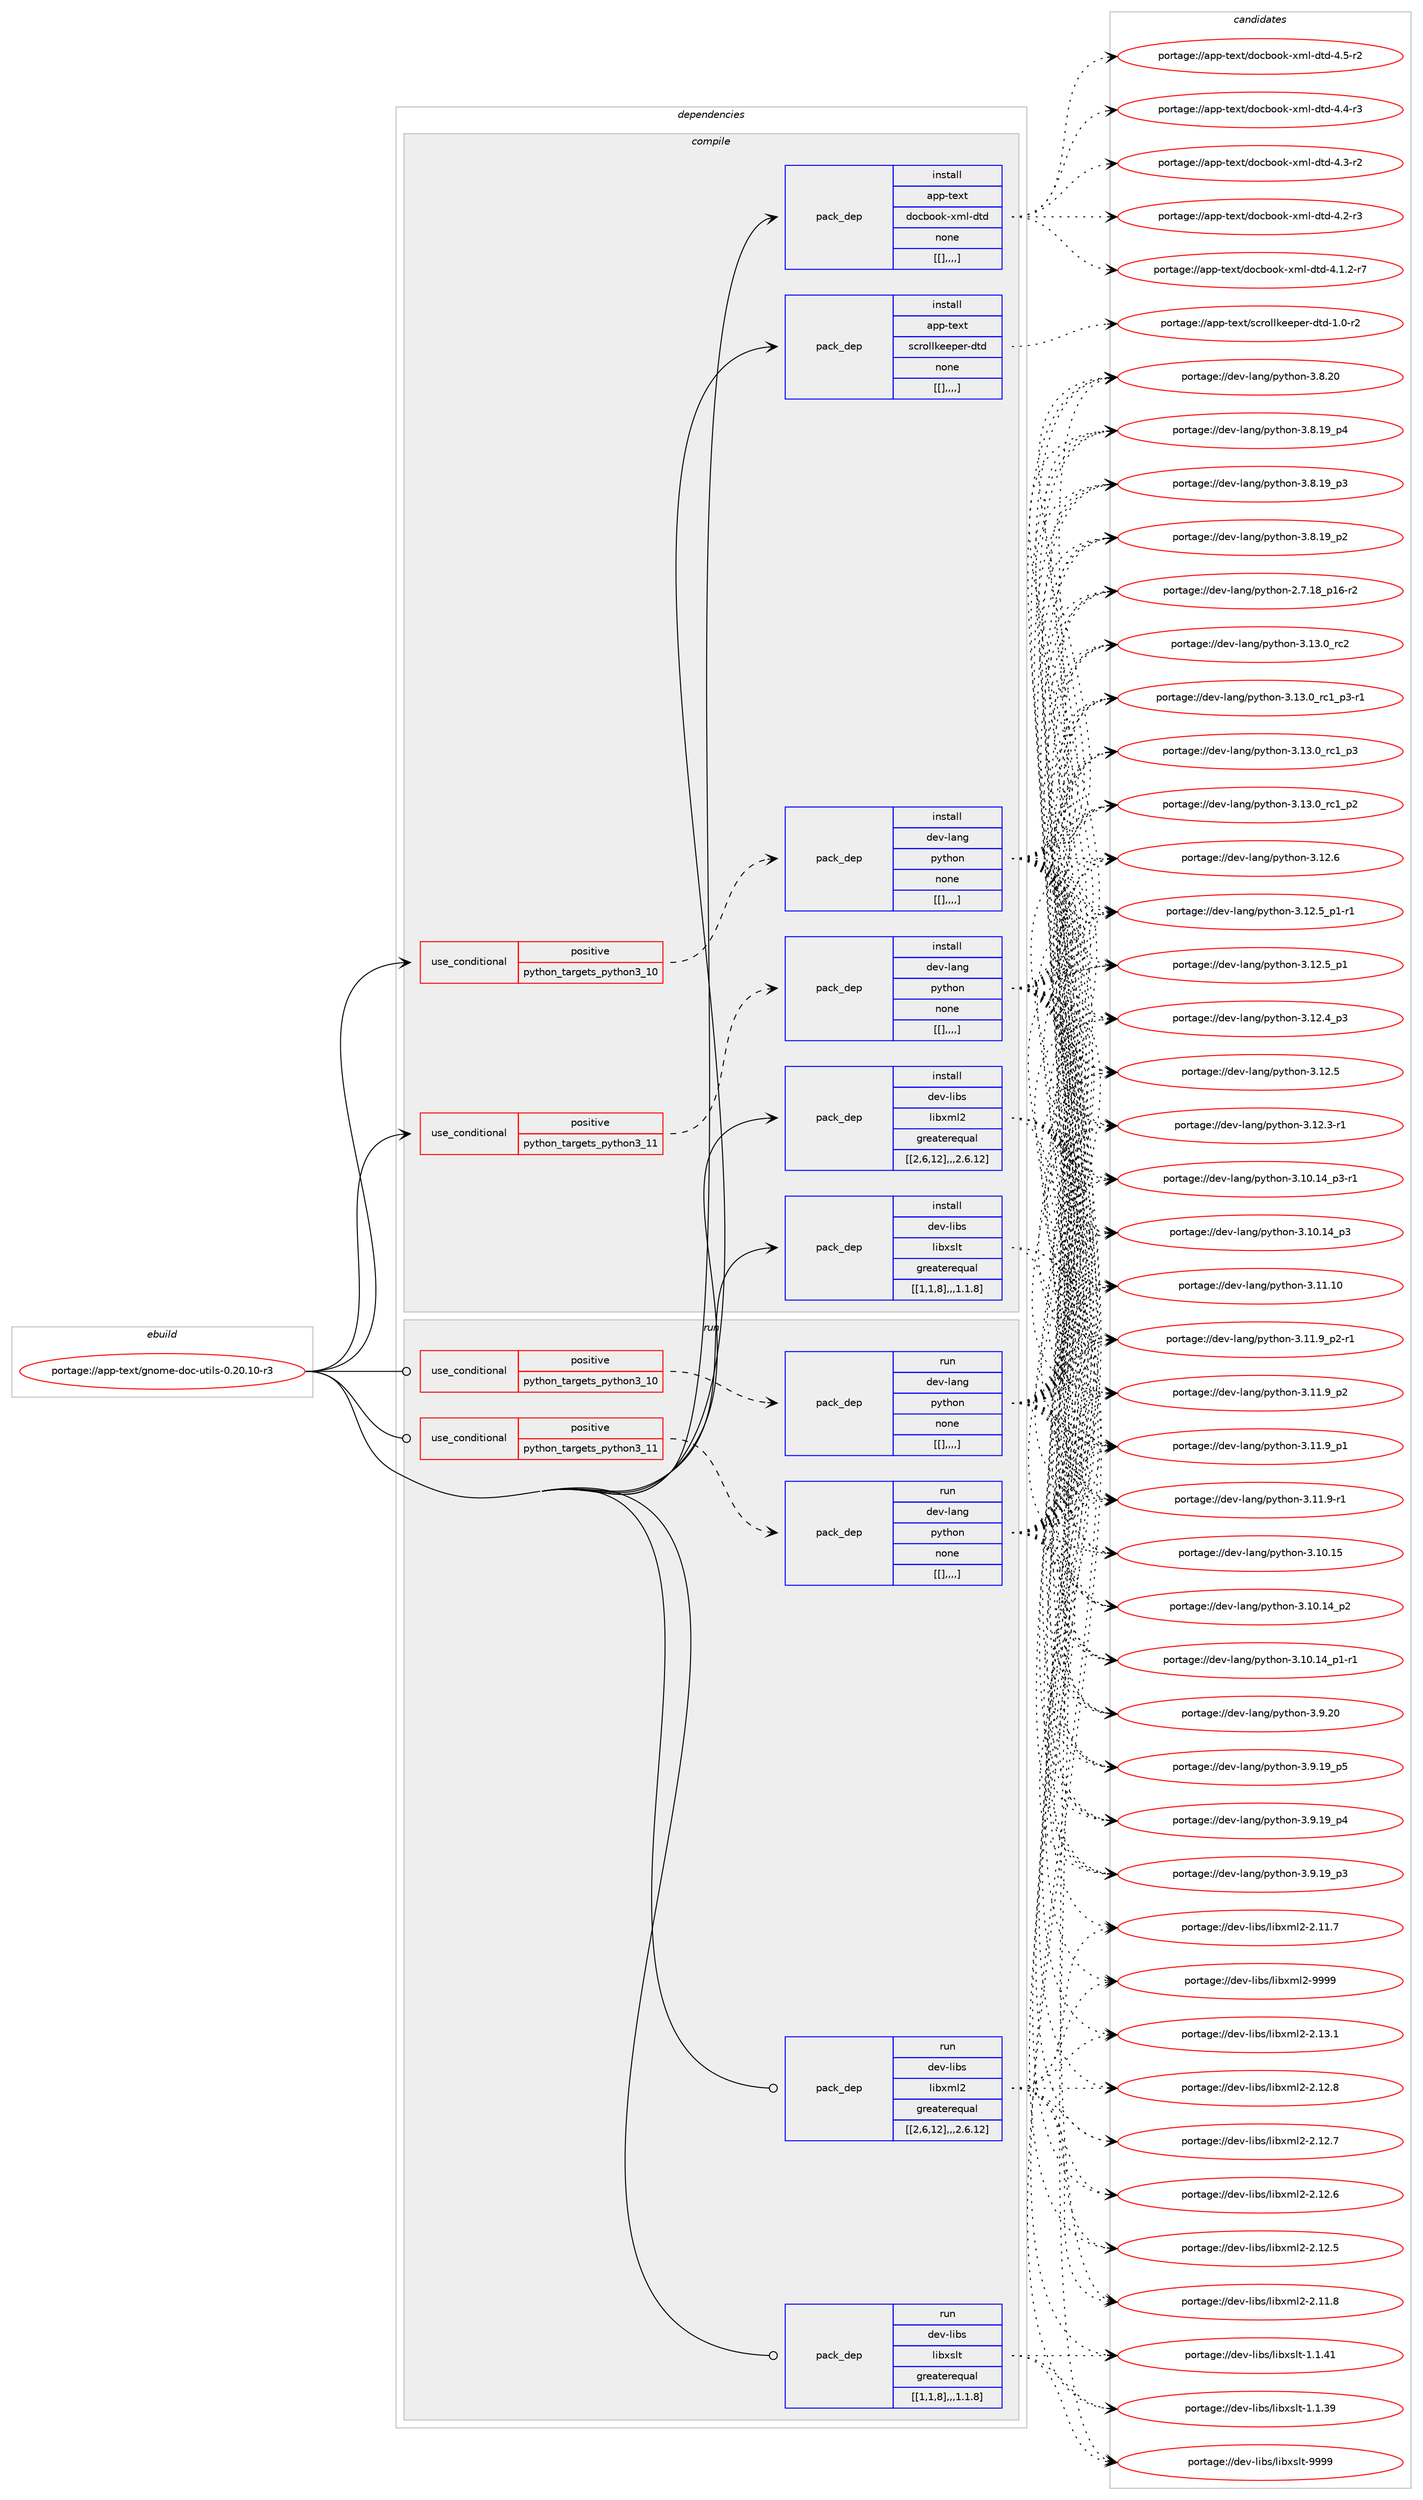 digraph prolog {

# *************
# Graph options
# *************

newrank=true;
concentrate=true;
compound=true;
graph [rankdir=LR,fontname=Helvetica,fontsize=10,ranksep=1.5];#, ranksep=2.5, nodesep=0.2];
edge  [arrowhead=vee];
node  [fontname=Helvetica,fontsize=10];

# **********
# The ebuild
# **********

subgraph cluster_leftcol {
color=gray;
label=<<i>ebuild</i>>;
id [label="portage://app-text/gnome-doc-utils-0.20.10-r3", color=red, width=4, href="../app-text/gnome-doc-utils-0.20.10-r3.svg"];
}

# ****************
# The dependencies
# ****************

subgraph cluster_midcol {
color=gray;
label=<<i>dependencies</i>>;
subgraph cluster_compile {
fillcolor="#eeeeee";
style=filled;
label=<<i>compile</i>>;
subgraph cond15182 {
dependency55547 [label=<<TABLE BORDER="0" CELLBORDER="1" CELLSPACING="0" CELLPADDING="4"><TR><TD ROWSPAN="3" CELLPADDING="10">use_conditional</TD></TR><TR><TD>positive</TD></TR><TR><TD>python_targets_python3_10</TD></TR></TABLE>>, shape=none, color=red];
subgraph pack39872 {
dependency55548 [label=<<TABLE BORDER="0" CELLBORDER="1" CELLSPACING="0" CELLPADDING="4" WIDTH="220"><TR><TD ROWSPAN="6" CELLPADDING="30">pack_dep</TD></TR><TR><TD WIDTH="110">install</TD></TR><TR><TD>dev-lang</TD></TR><TR><TD>python</TD></TR><TR><TD>none</TD></TR><TR><TD>[[],,,,]</TD></TR></TABLE>>, shape=none, color=blue];
}
dependency55547:e -> dependency55548:w [weight=20,style="dashed",arrowhead="vee"];
}
id:e -> dependency55547:w [weight=20,style="solid",arrowhead="vee"];
subgraph cond15183 {
dependency55549 [label=<<TABLE BORDER="0" CELLBORDER="1" CELLSPACING="0" CELLPADDING="4"><TR><TD ROWSPAN="3" CELLPADDING="10">use_conditional</TD></TR><TR><TD>positive</TD></TR><TR><TD>python_targets_python3_11</TD></TR></TABLE>>, shape=none, color=red];
subgraph pack39873 {
dependency55550 [label=<<TABLE BORDER="0" CELLBORDER="1" CELLSPACING="0" CELLPADDING="4" WIDTH="220"><TR><TD ROWSPAN="6" CELLPADDING="30">pack_dep</TD></TR><TR><TD WIDTH="110">install</TD></TR><TR><TD>dev-lang</TD></TR><TR><TD>python</TD></TR><TR><TD>none</TD></TR><TR><TD>[[],,,,]</TD></TR></TABLE>>, shape=none, color=blue];
}
dependency55549:e -> dependency55550:w [weight=20,style="dashed",arrowhead="vee"];
}
id:e -> dependency55549:w [weight=20,style="solid",arrowhead="vee"];
subgraph pack39874 {
dependency55551 [label=<<TABLE BORDER="0" CELLBORDER="1" CELLSPACING="0" CELLPADDING="4" WIDTH="220"><TR><TD ROWSPAN="6" CELLPADDING="30">pack_dep</TD></TR><TR><TD WIDTH="110">install</TD></TR><TR><TD>app-text</TD></TR><TR><TD>docbook-xml-dtd</TD></TR><TR><TD>none</TD></TR><TR><TD>[[],,,,]</TD></TR></TABLE>>, shape=none, color=blue];
}
id:e -> dependency55551:w [weight=20,style="solid",arrowhead="vee"];
subgraph pack39875 {
dependency55552 [label=<<TABLE BORDER="0" CELLBORDER="1" CELLSPACING="0" CELLPADDING="4" WIDTH="220"><TR><TD ROWSPAN="6" CELLPADDING="30">pack_dep</TD></TR><TR><TD WIDTH="110">install</TD></TR><TR><TD>app-text</TD></TR><TR><TD>scrollkeeper-dtd</TD></TR><TR><TD>none</TD></TR><TR><TD>[[],,,,]</TD></TR></TABLE>>, shape=none, color=blue];
}
id:e -> dependency55552:w [weight=20,style="solid",arrowhead="vee"];
subgraph pack39876 {
dependency55553 [label=<<TABLE BORDER="0" CELLBORDER="1" CELLSPACING="0" CELLPADDING="4" WIDTH="220"><TR><TD ROWSPAN="6" CELLPADDING="30">pack_dep</TD></TR><TR><TD WIDTH="110">install</TD></TR><TR><TD>dev-libs</TD></TR><TR><TD>libxml2</TD></TR><TR><TD>greaterequal</TD></TR><TR><TD>[[2,6,12],,,2.6.12]</TD></TR></TABLE>>, shape=none, color=blue];
}
id:e -> dependency55553:w [weight=20,style="solid",arrowhead="vee"];
subgraph pack39877 {
dependency55554 [label=<<TABLE BORDER="0" CELLBORDER="1" CELLSPACING="0" CELLPADDING="4" WIDTH="220"><TR><TD ROWSPAN="6" CELLPADDING="30">pack_dep</TD></TR><TR><TD WIDTH="110">install</TD></TR><TR><TD>dev-libs</TD></TR><TR><TD>libxslt</TD></TR><TR><TD>greaterequal</TD></TR><TR><TD>[[1,1,8],,,1.1.8]</TD></TR></TABLE>>, shape=none, color=blue];
}
id:e -> dependency55554:w [weight=20,style="solid",arrowhead="vee"];
}
subgraph cluster_compileandrun {
fillcolor="#eeeeee";
style=filled;
label=<<i>compile and run</i>>;
}
subgraph cluster_run {
fillcolor="#eeeeee";
style=filled;
label=<<i>run</i>>;
subgraph cond15184 {
dependency55555 [label=<<TABLE BORDER="0" CELLBORDER="1" CELLSPACING="0" CELLPADDING="4"><TR><TD ROWSPAN="3" CELLPADDING="10">use_conditional</TD></TR><TR><TD>positive</TD></TR><TR><TD>python_targets_python3_10</TD></TR></TABLE>>, shape=none, color=red];
subgraph pack39878 {
dependency55556 [label=<<TABLE BORDER="0" CELLBORDER="1" CELLSPACING="0" CELLPADDING="4" WIDTH="220"><TR><TD ROWSPAN="6" CELLPADDING="30">pack_dep</TD></TR><TR><TD WIDTH="110">run</TD></TR><TR><TD>dev-lang</TD></TR><TR><TD>python</TD></TR><TR><TD>none</TD></TR><TR><TD>[[],,,,]</TD></TR></TABLE>>, shape=none, color=blue];
}
dependency55555:e -> dependency55556:w [weight=20,style="dashed",arrowhead="vee"];
}
id:e -> dependency55555:w [weight=20,style="solid",arrowhead="odot"];
subgraph cond15185 {
dependency55557 [label=<<TABLE BORDER="0" CELLBORDER="1" CELLSPACING="0" CELLPADDING="4"><TR><TD ROWSPAN="3" CELLPADDING="10">use_conditional</TD></TR><TR><TD>positive</TD></TR><TR><TD>python_targets_python3_11</TD></TR></TABLE>>, shape=none, color=red];
subgraph pack39879 {
dependency55558 [label=<<TABLE BORDER="0" CELLBORDER="1" CELLSPACING="0" CELLPADDING="4" WIDTH="220"><TR><TD ROWSPAN="6" CELLPADDING="30">pack_dep</TD></TR><TR><TD WIDTH="110">run</TD></TR><TR><TD>dev-lang</TD></TR><TR><TD>python</TD></TR><TR><TD>none</TD></TR><TR><TD>[[],,,,]</TD></TR></TABLE>>, shape=none, color=blue];
}
dependency55557:e -> dependency55558:w [weight=20,style="dashed",arrowhead="vee"];
}
id:e -> dependency55557:w [weight=20,style="solid",arrowhead="odot"];
subgraph pack39880 {
dependency55559 [label=<<TABLE BORDER="0" CELLBORDER="1" CELLSPACING="0" CELLPADDING="4" WIDTH="220"><TR><TD ROWSPAN="6" CELLPADDING="30">pack_dep</TD></TR><TR><TD WIDTH="110">run</TD></TR><TR><TD>dev-libs</TD></TR><TR><TD>libxml2</TD></TR><TR><TD>greaterequal</TD></TR><TR><TD>[[2,6,12],,,2.6.12]</TD></TR></TABLE>>, shape=none, color=blue];
}
id:e -> dependency55559:w [weight=20,style="solid",arrowhead="odot"];
subgraph pack39881 {
dependency55560 [label=<<TABLE BORDER="0" CELLBORDER="1" CELLSPACING="0" CELLPADDING="4" WIDTH="220"><TR><TD ROWSPAN="6" CELLPADDING="30">pack_dep</TD></TR><TR><TD WIDTH="110">run</TD></TR><TR><TD>dev-libs</TD></TR><TR><TD>libxslt</TD></TR><TR><TD>greaterequal</TD></TR><TR><TD>[[1,1,8],,,1.1.8]</TD></TR></TABLE>>, shape=none, color=blue];
}
id:e -> dependency55560:w [weight=20,style="solid",arrowhead="odot"];
}
}

# **************
# The candidates
# **************

subgraph cluster_choices {
rank=same;
color=gray;
label=<<i>candidates</i>>;

subgraph choice39872 {
color=black;
nodesep=1;
choice10010111845108971101034711212111610411111045514649514648951149950 [label="portage://dev-lang/python-3.13.0_rc2", color=red, width=4,href="../dev-lang/python-3.13.0_rc2.svg"];
choice1001011184510897110103471121211161041111104551464951464895114994995112514511449 [label="portage://dev-lang/python-3.13.0_rc1_p3-r1", color=red, width=4,href="../dev-lang/python-3.13.0_rc1_p3-r1.svg"];
choice100101118451089711010347112121116104111110455146495146489511499499511251 [label="portage://dev-lang/python-3.13.0_rc1_p3", color=red, width=4,href="../dev-lang/python-3.13.0_rc1_p3.svg"];
choice100101118451089711010347112121116104111110455146495146489511499499511250 [label="portage://dev-lang/python-3.13.0_rc1_p2", color=red, width=4,href="../dev-lang/python-3.13.0_rc1_p2.svg"];
choice10010111845108971101034711212111610411111045514649504654 [label="portage://dev-lang/python-3.12.6", color=red, width=4,href="../dev-lang/python-3.12.6.svg"];
choice1001011184510897110103471121211161041111104551464950465395112494511449 [label="portage://dev-lang/python-3.12.5_p1-r1", color=red, width=4,href="../dev-lang/python-3.12.5_p1-r1.svg"];
choice100101118451089711010347112121116104111110455146495046539511249 [label="portage://dev-lang/python-3.12.5_p1", color=red, width=4,href="../dev-lang/python-3.12.5_p1.svg"];
choice10010111845108971101034711212111610411111045514649504653 [label="portage://dev-lang/python-3.12.5", color=red, width=4,href="../dev-lang/python-3.12.5.svg"];
choice100101118451089711010347112121116104111110455146495046529511251 [label="portage://dev-lang/python-3.12.4_p3", color=red, width=4,href="../dev-lang/python-3.12.4_p3.svg"];
choice100101118451089711010347112121116104111110455146495046514511449 [label="portage://dev-lang/python-3.12.3-r1", color=red, width=4,href="../dev-lang/python-3.12.3-r1.svg"];
choice1001011184510897110103471121211161041111104551464949464948 [label="portage://dev-lang/python-3.11.10", color=red, width=4,href="../dev-lang/python-3.11.10.svg"];
choice1001011184510897110103471121211161041111104551464949465795112504511449 [label="portage://dev-lang/python-3.11.9_p2-r1", color=red, width=4,href="../dev-lang/python-3.11.9_p2-r1.svg"];
choice100101118451089711010347112121116104111110455146494946579511250 [label="portage://dev-lang/python-3.11.9_p2", color=red, width=4,href="../dev-lang/python-3.11.9_p2.svg"];
choice100101118451089711010347112121116104111110455146494946579511249 [label="portage://dev-lang/python-3.11.9_p1", color=red, width=4,href="../dev-lang/python-3.11.9_p1.svg"];
choice100101118451089711010347112121116104111110455146494946574511449 [label="portage://dev-lang/python-3.11.9-r1", color=red, width=4,href="../dev-lang/python-3.11.9-r1.svg"];
choice1001011184510897110103471121211161041111104551464948464953 [label="portage://dev-lang/python-3.10.15", color=red, width=4,href="../dev-lang/python-3.10.15.svg"];
choice100101118451089711010347112121116104111110455146494846495295112514511449 [label="portage://dev-lang/python-3.10.14_p3-r1", color=red, width=4,href="../dev-lang/python-3.10.14_p3-r1.svg"];
choice10010111845108971101034711212111610411111045514649484649529511251 [label="portage://dev-lang/python-3.10.14_p3", color=red, width=4,href="../dev-lang/python-3.10.14_p3.svg"];
choice10010111845108971101034711212111610411111045514649484649529511250 [label="portage://dev-lang/python-3.10.14_p2", color=red, width=4,href="../dev-lang/python-3.10.14_p2.svg"];
choice100101118451089711010347112121116104111110455146494846495295112494511449 [label="portage://dev-lang/python-3.10.14_p1-r1", color=red, width=4,href="../dev-lang/python-3.10.14_p1-r1.svg"];
choice10010111845108971101034711212111610411111045514657465048 [label="portage://dev-lang/python-3.9.20", color=red, width=4,href="../dev-lang/python-3.9.20.svg"];
choice100101118451089711010347112121116104111110455146574649579511253 [label="portage://dev-lang/python-3.9.19_p5", color=red, width=4,href="../dev-lang/python-3.9.19_p5.svg"];
choice100101118451089711010347112121116104111110455146574649579511252 [label="portage://dev-lang/python-3.9.19_p4", color=red, width=4,href="../dev-lang/python-3.9.19_p4.svg"];
choice100101118451089711010347112121116104111110455146574649579511251 [label="portage://dev-lang/python-3.9.19_p3", color=red, width=4,href="../dev-lang/python-3.9.19_p3.svg"];
choice10010111845108971101034711212111610411111045514656465048 [label="portage://dev-lang/python-3.8.20", color=red, width=4,href="../dev-lang/python-3.8.20.svg"];
choice100101118451089711010347112121116104111110455146564649579511252 [label="portage://dev-lang/python-3.8.19_p4", color=red, width=4,href="../dev-lang/python-3.8.19_p4.svg"];
choice100101118451089711010347112121116104111110455146564649579511251 [label="portage://dev-lang/python-3.8.19_p3", color=red, width=4,href="../dev-lang/python-3.8.19_p3.svg"];
choice100101118451089711010347112121116104111110455146564649579511250 [label="portage://dev-lang/python-3.8.19_p2", color=red, width=4,href="../dev-lang/python-3.8.19_p2.svg"];
choice100101118451089711010347112121116104111110455046554649569511249544511450 [label="portage://dev-lang/python-2.7.18_p16-r2", color=red, width=4,href="../dev-lang/python-2.7.18_p16-r2.svg"];
dependency55548:e -> choice10010111845108971101034711212111610411111045514649514648951149950:w [style=dotted,weight="100"];
dependency55548:e -> choice1001011184510897110103471121211161041111104551464951464895114994995112514511449:w [style=dotted,weight="100"];
dependency55548:e -> choice100101118451089711010347112121116104111110455146495146489511499499511251:w [style=dotted,weight="100"];
dependency55548:e -> choice100101118451089711010347112121116104111110455146495146489511499499511250:w [style=dotted,weight="100"];
dependency55548:e -> choice10010111845108971101034711212111610411111045514649504654:w [style=dotted,weight="100"];
dependency55548:e -> choice1001011184510897110103471121211161041111104551464950465395112494511449:w [style=dotted,weight="100"];
dependency55548:e -> choice100101118451089711010347112121116104111110455146495046539511249:w [style=dotted,weight="100"];
dependency55548:e -> choice10010111845108971101034711212111610411111045514649504653:w [style=dotted,weight="100"];
dependency55548:e -> choice100101118451089711010347112121116104111110455146495046529511251:w [style=dotted,weight="100"];
dependency55548:e -> choice100101118451089711010347112121116104111110455146495046514511449:w [style=dotted,weight="100"];
dependency55548:e -> choice1001011184510897110103471121211161041111104551464949464948:w [style=dotted,weight="100"];
dependency55548:e -> choice1001011184510897110103471121211161041111104551464949465795112504511449:w [style=dotted,weight="100"];
dependency55548:e -> choice100101118451089711010347112121116104111110455146494946579511250:w [style=dotted,weight="100"];
dependency55548:e -> choice100101118451089711010347112121116104111110455146494946579511249:w [style=dotted,weight="100"];
dependency55548:e -> choice100101118451089711010347112121116104111110455146494946574511449:w [style=dotted,weight="100"];
dependency55548:e -> choice1001011184510897110103471121211161041111104551464948464953:w [style=dotted,weight="100"];
dependency55548:e -> choice100101118451089711010347112121116104111110455146494846495295112514511449:w [style=dotted,weight="100"];
dependency55548:e -> choice10010111845108971101034711212111610411111045514649484649529511251:w [style=dotted,weight="100"];
dependency55548:e -> choice10010111845108971101034711212111610411111045514649484649529511250:w [style=dotted,weight="100"];
dependency55548:e -> choice100101118451089711010347112121116104111110455146494846495295112494511449:w [style=dotted,weight="100"];
dependency55548:e -> choice10010111845108971101034711212111610411111045514657465048:w [style=dotted,weight="100"];
dependency55548:e -> choice100101118451089711010347112121116104111110455146574649579511253:w [style=dotted,weight="100"];
dependency55548:e -> choice100101118451089711010347112121116104111110455146574649579511252:w [style=dotted,weight="100"];
dependency55548:e -> choice100101118451089711010347112121116104111110455146574649579511251:w [style=dotted,weight="100"];
dependency55548:e -> choice10010111845108971101034711212111610411111045514656465048:w [style=dotted,weight="100"];
dependency55548:e -> choice100101118451089711010347112121116104111110455146564649579511252:w [style=dotted,weight="100"];
dependency55548:e -> choice100101118451089711010347112121116104111110455146564649579511251:w [style=dotted,weight="100"];
dependency55548:e -> choice100101118451089711010347112121116104111110455146564649579511250:w [style=dotted,weight="100"];
dependency55548:e -> choice100101118451089711010347112121116104111110455046554649569511249544511450:w [style=dotted,weight="100"];
}
subgraph choice39873 {
color=black;
nodesep=1;
choice10010111845108971101034711212111610411111045514649514648951149950 [label="portage://dev-lang/python-3.13.0_rc2", color=red, width=4,href="../dev-lang/python-3.13.0_rc2.svg"];
choice1001011184510897110103471121211161041111104551464951464895114994995112514511449 [label="portage://dev-lang/python-3.13.0_rc1_p3-r1", color=red, width=4,href="../dev-lang/python-3.13.0_rc1_p3-r1.svg"];
choice100101118451089711010347112121116104111110455146495146489511499499511251 [label="portage://dev-lang/python-3.13.0_rc1_p3", color=red, width=4,href="../dev-lang/python-3.13.0_rc1_p3.svg"];
choice100101118451089711010347112121116104111110455146495146489511499499511250 [label="portage://dev-lang/python-3.13.0_rc1_p2", color=red, width=4,href="../dev-lang/python-3.13.0_rc1_p2.svg"];
choice10010111845108971101034711212111610411111045514649504654 [label="portage://dev-lang/python-3.12.6", color=red, width=4,href="../dev-lang/python-3.12.6.svg"];
choice1001011184510897110103471121211161041111104551464950465395112494511449 [label="portage://dev-lang/python-3.12.5_p1-r1", color=red, width=4,href="../dev-lang/python-3.12.5_p1-r1.svg"];
choice100101118451089711010347112121116104111110455146495046539511249 [label="portage://dev-lang/python-3.12.5_p1", color=red, width=4,href="../dev-lang/python-3.12.5_p1.svg"];
choice10010111845108971101034711212111610411111045514649504653 [label="portage://dev-lang/python-3.12.5", color=red, width=4,href="../dev-lang/python-3.12.5.svg"];
choice100101118451089711010347112121116104111110455146495046529511251 [label="portage://dev-lang/python-3.12.4_p3", color=red, width=4,href="../dev-lang/python-3.12.4_p3.svg"];
choice100101118451089711010347112121116104111110455146495046514511449 [label="portage://dev-lang/python-3.12.3-r1", color=red, width=4,href="../dev-lang/python-3.12.3-r1.svg"];
choice1001011184510897110103471121211161041111104551464949464948 [label="portage://dev-lang/python-3.11.10", color=red, width=4,href="../dev-lang/python-3.11.10.svg"];
choice1001011184510897110103471121211161041111104551464949465795112504511449 [label="portage://dev-lang/python-3.11.9_p2-r1", color=red, width=4,href="../dev-lang/python-3.11.9_p2-r1.svg"];
choice100101118451089711010347112121116104111110455146494946579511250 [label="portage://dev-lang/python-3.11.9_p2", color=red, width=4,href="../dev-lang/python-3.11.9_p2.svg"];
choice100101118451089711010347112121116104111110455146494946579511249 [label="portage://dev-lang/python-3.11.9_p1", color=red, width=4,href="../dev-lang/python-3.11.9_p1.svg"];
choice100101118451089711010347112121116104111110455146494946574511449 [label="portage://dev-lang/python-3.11.9-r1", color=red, width=4,href="../dev-lang/python-3.11.9-r1.svg"];
choice1001011184510897110103471121211161041111104551464948464953 [label="portage://dev-lang/python-3.10.15", color=red, width=4,href="../dev-lang/python-3.10.15.svg"];
choice100101118451089711010347112121116104111110455146494846495295112514511449 [label="portage://dev-lang/python-3.10.14_p3-r1", color=red, width=4,href="../dev-lang/python-3.10.14_p3-r1.svg"];
choice10010111845108971101034711212111610411111045514649484649529511251 [label="portage://dev-lang/python-3.10.14_p3", color=red, width=4,href="../dev-lang/python-3.10.14_p3.svg"];
choice10010111845108971101034711212111610411111045514649484649529511250 [label="portage://dev-lang/python-3.10.14_p2", color=red, width=4,href="../dev-lang/python-3.10.14_p2.svg"];
choice100101118451089711010347112121116104111110455146494846495295112494511449 [label="portage://dev-lang/python-3.10.14_p1-r1", color=red, width=4,href="../dev-lang/python-3.10.14_p1-r1.svg"];
choice10010111845108971101034711212111610411111045514657465048 [label="portage://dev-lang/python-3.9.20", color=red, width=4,href="../dev-lang/python-3.9.20.svg"];
choice100101118451089711010347112121116104111110455146574649579511253 [label="portage://dev-lang/python-3.9.19_p5", color=red, width=4,href="../dev-lang/python-3.9.19_p5.svg"];
choice100101118451089711010347112121116104111110455146574649579511252 [label="portage://dev-lang/python-3.9.19_p4", color=red, width=4,href="../dev-lang/python-3.9.19_p4.svg"];
choice100101118451089711010347112121116104111110455146574649579511251 [label="portage://dev-lang/python-3.9.19_p3", color=red, width=4,href="../dev-lang/python-3.9.19_p3.svg"];
choice10010111845108971101034711212111610411111045514656465048 [label="portage://dev-lang/python-3.8.20", color=red, width=4,href="../dev-lang/python-3.8.20.svg"];
choice100101118451089711010347112121116104111110455146564649579511252 [label="portage://dev-lang/python-3.8.19_p4", color=red, width=4,href="../dev-lang/python-3.8.19_p4.svg"];
choice100101118451089711010347112121116104111110455146564649579511251 [label="portage://dev-lang/python-3.8.19_p3", color=red, width=4,href="../dev-lang/python-3.8.19_p3.svg"];
choice100101118451089711010347112121116104111110455146564649579511250 [label="portage://dev-lang/python-3.8.19_p2", color=red, width=4,href="../dev-lang/python-3.8.19_p2.svg"];
choice100101118451089711010347112121116104111110455046554649569511249544511450 [label="portage://dev-lang/python-2.7.18_p16-r2", color=red, width=4,href="../dev-lang/python-2.7.18_p16-r2.svg"];
dependency55550:e -> choice10010111845108971101034711212111610411111045514649514648951149950:w [style=dotted,weight="100"];
dependency55550:e -> choice1001011184510897110103471121211161041111104551464951464895114994995112514511449:w [style=dotted,weight="100"];
dependency55550:e -> choice100101118451089711010347112121116104111110455146495146489511499499511251:w [style=dotted,weight="100"];
dependency55550:e -> choice100101118451089711010347112121116104111110455146495146489511499499511250:w [style=dotted,weight="100"];
dependency55550:e -> choice10010111845108971101034711212111610411111045514649504654:w [style=dotted,weight="100"];
dependency55550:e -> choice1001011184510897110103471121211161041111104551464950465395112494511449:w [style=dotted,weight="100"];
dependency55550:e -> choice100101118451089711010347112121116104111110455146495046539511249:w [style=dotted,weight="100"];
dependency55550:e -> choice10010111845108971101034711212111610411111045514649504653:w [style=dotted,weight="100"];
dependency55550:e -> choice100101118451089711010347112121116104111110455146495046529511251:w [style=dotted,weight="100"];
dependency55550:e -> choice100101118451089711010347112121116104111110455146495046514511449:w [style=dotted,weight="100"];
dependency55550:e -> choice1001011184510897110103471121211161041111104551464949464948:w [style=dotted,weight="100"];
dependency55550:e -> choice1001011184510897110103471121211161041111104551464949465795112504511449:w [style=dotted,weight="100"];
dependency55550:e -> choice100101118451089711010347112121116104111110455146494946579511250:w [style=dotted,weight="100"];
dependency55550:e -> choice100101118451089711010347112121116104111110455146494946579511249:w [style=dotted,weight="100"];
dependency55550:e -> choice100101118451089711010347112121116104111110455146494946574511449:w [style=dotted,weight="100"];
dependency55550:e -> choice1001011184510897110103471121211161041111104551464948464953:w [style=dotted,weight="100"];
dependency55550:e -> choice100101118451089711010347112121116104111110455146494846495295112514511449:w [style=dotted,weight="100"];
dependency55550:e -> choice10010111845108971101034711212111610411111045514649484649529511251:w [style=dotted,weight="100"];
dependency55550:e -> choice10010111845108971101034711212111610411111045514649484649529511250:w [style=dotted,weight="100"];
dependency55550:e -> choice100101118451089711010347112121116104111110455146494846495295112494511449:w [style=dotted,weight="100"];
dependency55550:e -> choice10010111845108971101034711212111610411111045514657465048:w [style=dotted,weight="100"];
dependency55550:e -> choice100101118451089711010347112121116104111110455146574649579511253:w [style=dotted,weight="100"];
dependency55550:e -> choice100101118451089711010347112121116104111110455146574649579511252:w [style=dotted,weight="100"];
dependency55550:e -> choice100101118451089711010347112121116104111110455146574649579511251:w [style=dotted,weight="100"];
dependency55550:e -> choice10010111845108971101034711212111610411111045514656465048:w [style=dotted,weight="100"];
dependency55550:e -> choice100101118451089711010347112121116104111110455146564649579511252:w [style=dotted,weight="100"];
dependency55550:e -> choice100101118451089711010347112121116104111110455146564649579511251:w [style=dotted,weight="100"];
dependency55550:e -> choice100101118451089711010347112121116104111110455146564649579511250:w [style=dotted,weight="100"];
dependency55550:e -> choice100101118451089711010347112121116104111110455046554649569511249544511450:w [style=dotted,weight="100"];
}
subgraph choice39874 {
color=black;
nodesep=1;
choice97112112451161011201164710011199981111111074512010910845100116100455246534511450 [label="portage://app-text/docbook-xml-dtd-4.5-r2", color=red, width=4,href="../app-text/docbook-xml-dtd-4.5-r2.svg"];
choice97112112451161011201164710011199981111111074512010910845100116100455246524511451 [label="portage://app-text/docbook-xml-dtd-4.4-r3", color=red, width=4,href="../app-text/docbook-xml-dtd-4.4-r3.svg"];
choice97112112451161011201164710011199981111111074512010910845100116100455246514511450 [label="portage://app-text/docbook-xml-dtd-4.3-r2", color=red, width=4,href="../app-text/docbook-xml-dtd-4.3-r2.svg"];
choice97112112451161011201164710011199981111111074512010910845100116100455246504511451 [label="portage://app-text/docbook-xml-dtd-4.2-r3", color=red, width=4,href="../app-text/docbook-xml-dtd-4.2-r3.svg"];
choice971121124511610112011647100111999811111110745120109108451001161004552464946504511455 [label="portage://app-text/docbook-xml-dtd-4.1.2-r7", color=red, width=4,href="../app-text/docbook-xml-dtd-4.1.2-r7.svg"];
dependency55551:e -> choice97112112451161011201164710011199981111111074512010910845100116100455246534511450:w [style=dotted,weight="100"];
dependency55551:e -> choice97112112451161011201164710011199981111111074512010910845100116100455246524511451:w [style=dotted,weight="100"];
dependency55551:e -> choice97112112451161011201164710011199981111111074512010910845100116100455246514511450:w [style=dotted,weight="100"];
dependency55551:e -> choice97112112451161011201164710011199981111111074512010910845100116100455246504511451:w [style=dotted,weight="100"];
dependency55551:e -> choice971121124511610112011647100111999811111110745120109108451001161004552464946504511455:w [style=dotted,weight="100"];
}
subgraph choice39875 {
color=black;
nodesep=1;
choice9711211245116101120116471159911411110810810710110111210111445100116100454946484511450 [label="portage://app-text/scrollkeeper-dtd-1.0-r2", color=red, width=4,href="../app-text/scrollkeeper-dtd-1.0-r2.svg"];
dependency55552:e -> choice9711211245116101120116471159911411110810810710110111210111445100116100454946484511450:w [style=dotted,weight="100"];
}
subgraph choice39876 {
color=black;
nodesep=1;
choice10010111845108105981154710810598120109108504557575757 [label="portage://dev-libs/libxml2-9999", color=red, width=4,href="../dev-libs/libxml2-9999.svg"];
choice100101118451081059811547108105981201091085045504649514649 [label="portage://dev-libs/libxml2-2.13.1", color=red, width=4,href="../dev-libs/libxml2-2.13.1.svg"];
choice100101118451081059811547108105981201091085045504649504656 [label="portage://dev-libs/libxml2-2.12.8", color=red, width=4,href="../dev-libs/libxml2-2.12.8.svg"];
choice100101118451081059811547108105981201091085045504649504655 [label="portage://dev-libs/libxml2-2.12.7", color=red, width=4,href="../dev-libs/libxml2-2.12.7.svg"];
choice100101118451081059811547108105981201091085045504649504654 [label="portage://dev-libs/libxml2-2.12.6", color=red, width=4,href="../dev-libs/libxml2-2.12.6.svg"];
choice100101118451081059811547108105981201091085045504649504653 [label="portage://dev-libs/libxml2-2.12.5", color=red, width=4,href="../dev-libs/libxml2-2.12.5.svg"];
choice100101118451081059811547108105981201091085045504649494656 [label="portage://dev-libs/libxml2-2.11.8", color=red, width=4,href="../dev-libs/libxml2-2.11.8.svg"];
choice100101118451081059811547108105981201091085045504649494655 [label="portage://dev-libs/libxml2-2.11.7", color=red, width=4,href="../dev-libs/libxml2-2.11.7.svg"];
dependency55553:e -> choice10010111845108105981154710810598120109108504557575757:w [style=dotted,weight="100"];
dependency55553:e -> choice100101118451081059811547108105981201091085045504649514649:w [style=dotted,weight="100"];
dependency55553:e -> choice100101118451081059811547108105981201091085045504649504656:w [style=dotted,weight="100"];
dependency55553:e -> choice100101118451081059811547108105981201091085045504649504655:w [style=dotted,weight="100"];
dependency55553:e -> choice100101118451081059811547108105981201091085045504649504654:w [style=dotted,weight="100"];
dependency55553:e -> choice100101118451081059811547108105981201091085045504649504653:w [style=dotted,weight="100"];
dependency55553:e -> choice100101118451081059811547108105981201091085045504649494656:w [style=dotted,weight="100"];
dependency55553:e -> choice100101118451081059811547108105981201091085045504649494655:w [style=dotted,weight="100"];
}
subgraph choice39877 {
color=black;
nodesep=1;
choice100101118451081059811547108105981201151081164557575757 [label="portage://dev-libs/libxslt-9999", color=red, width=4,href="../dev-libs/libxslt-9999.svg"];
choice1001011184510810598115471081059812011510811645494649465249 [label="portage://dev-libs/libxslt-1.1.41", color=red, width=4,href="../dev-libs/libxslt-1.1.41.svg"];
choice1001011184510810598115471081059812011510811645494649465157 [label="portage://dev-libs/libxslt-1.1.39", color=red, width=4,href="../dev-libs/libxslt-1.1.39.svg"];
dependency55554:e -> choice100101118451081059811547108105981201151081164557575757:w [style=dotted,weight="100"];
dependency55554:e -> choice1001011184510810598115471081059812011510811645494649465249:w [style=dotted,weight="100"];
dependency55554:e -> choice1001011184510810598115471081059812011510811645494649465157:w [style=dotted,weight="100"];
}
subgraph choice39878 {
color=black;
nodesep=1;
choice10010111845108971101034711212111610411111045514649514648951149950 [label="portage://dev-lang/python-3.13.0_rc2", color=red, width=4,href="../dev-lang/python-3.13.0_rc2.svg"];
choice1001011184510897110103471121211161041111104551464951464895114994995112514511449 [label="portage://dev-lang/python-3.13.0_rc1_p3-r1", color=red, width=4,href="../dev-lang/python-3.13.0_rc1_p3-r1.svg"];
choice100101118451089711010347112121116104111110455146495146489511499499511251 [label="portage://dev-lang/python-3.13.0_rc1_p3", color=red, width=4,href="../dev-lang/python-3.13.0_rc1_p3.svg"];
choice100101118451089711010347112121116104111110455146495146489511499499511250 [label="portage://dev-lang/python-3.13.0_rc1_p2", color=red, width=4,href="../dev-lang/python-3.13.0_rc1_p2.svg"];
choice10010111845108971101034711212111610411111045514649504654 [label="portage://dev-lang/python-3.12.6", color=red, width=4,href="../dev-lang/python-3.12.6.svg"];
choice1001011184510897110103471121211161041111104551464950465395112494511449 [label="portage://dev-lang/python-3.12.5_p1-r1", color=red, width=4,href="../dev-lang/python-3.12.5_p1-r1.svg"];
choice100101118451089711010347112121116104111110455146495046539511249 [label="portage://dev-lang/python-3.12.5_p1", color=red, width=4,href="../dev-lang/python-3.12.5_p1.svg"];
choice10010111845108971101034711212111610411111045514649504653 [label="portage://dev-lang/python-3.12.5", color=red, width=4,href="../dev-lang/python-3.12.5.svg"];
choice100101118451089711010347112121116104111110455146495046529511251 [label="portage://dev-lang/python-3.12.4_p3", color=red, width=4,href="../dev-lang/python-3.12.4_p3.svg"];
choice100101118451089711010347112121116104111110455146495046514511449 [label="portage://dev-lang/python-3.12.3-r1", color=red, width=4,href="../dev-lang/python-3.12.3-r1.svg"];
choice1001011184510897110103471121211161041111104551464949464948 [label="portage://dev-lang/python-3.11.10", color=red, width=4,href="../dev-lang/python-3.11.10.svg"];
choice1001011184510897110103471121211161041111104551464949465795112504511449 [label="portage://dev-lang/python-3.11.9_p2-r1", color=red, width=4,href="../dev-lang/python-3.11.9_p2-r1.svg"];
choice100101118451089711010347112121116104111110455146494946579511250 [label="portage://dev-lang/python-3.11.9_p2", color=red, width=4,href="../dev-lang/python-3.11.9_p2.svg"];
choice100101118451089711010347112121116104111110455146494946579511249 [label="portage://dev-lang/python-3.11.9_p1", color=red, width=4,href="../dev-lang/python-3.11.9_p1.svg"];
choice100101118451089711010347112121116104111110455146494946574511449 [label="portage://dev-lang/python-3.11.9-r1", color=red, width=4,href="../dev-lang/python-3.11.9-r1.svg"];
choice1001011184510897110103471121211161041111104551464948464953 [label="portage://dev-lang/python-3.10.15", color=red, width=4,href="../dev-lang/python-3.10.15.svg"];
choice100101118451089711010347112121116104111110455146494846495295112514511449 [label="portage://dev-lang/python-3.10.14_p3-r1", color=red, width=4,href="../dev-lang/python-3.10.14_p3-r1.svg"];
choice10010111845108971101034711212111610411111045514649484649529511251 [label="portage://dev-lang/python-3.10.14_p3", color=red, width=4,href="../dev-lang/python-3.10.14_p3.svg"];
choice10010111845108971101034711212111610411111045514649484649529511250 [label="portage://dev-lang/python-3.10.14_p2", color=red, width=4,href="../dev-lang/python-3.10.14_p2.svg"];
choice100101118451089711010347112121116104111110455146494846495295112494511449 [label="portage://dev-lang/python-3.10.14_p1-r1", color=red, width=4,href="../dev-lang/python-3.10.14_p1-r1.svg"];
choice10010111845108971101034711212111610411111045514657465048 [label="portage://dev-lang/python-3.9.20", color=red, width=4,href="../dev-lang/python-3.9.20.svg"];
choice100101118451089711010347112121116104111110455146574649579511253 [label="portage://dev-lang/python-3.9.19_p5", color=red, width=4,href="../dev-lang/python-3.9.19_p5.svg"];
choice100101118451089711010347112121116104111110455146574649579511252 [label="portage://dev-lang/python-3.9.19_p4", color=red, width=4,href="../dev-lang/python-3.9.19_p4.svg"];
choice100101118451089711010347112121116104111110455146574649579511251 [label="portage://dev-lang/python-3.9.19_p3", color=red, width=4,href="../dev-lang/python-3.9.19_p3.svg"];
choice10010111845108971101034711212111610411111045514656465048 [label="portage://dev-lang/python-3.8.20", color=red, width=4,href="../dev-lang/python-3.8.20.svg"];
choice100101118451089711010347112121116104111110455146564649579511252 [label="portage://dev-lang/python-3.8.19_p4", color=red, width=4,href="../dev-lang/python-3.8.19_p4.svg"];
choice100101118451089711010347112121116104111110455146564649579511251 [label="portage://dev-lang/python-3.8.19_p3", color=red, width=4,href="../dev-lang/python-3.8.19_p3.svg"];
choice100101118451089711010347112121116104111110455146564649579511250 [label="portage://dev-lang/python-3.8.19_p2", color=red, width=4,href="../dev-lang/python-3.8.19_p2.svg"];
choice100101118451089711010347112121116104111110455046554649569511249544511450 [label="portage://dev-lang/python-2.7.18_p16-r2", color=red, width=4,href="../dev-lang/python-2.7.18_p16-r2.svg"];
dependency55556:e -> choice10010111845108971101034711212111610411111045514649514648951149950:w [style=dotted,weight="100"];
dependency55556:e -> choice1001011184510897110103471121211161041111104551464951464895114994995112514511449:w [style=dotted,weight="100"];
dependency55556:e -> choice100101118451089711010347112121116104111110455146495146489511499499511251:w [style=dotted,weight="100"];
dependency55556:e -> choice100101118451089711010347112121116104111110455146495146489511499499511250:w [style=dotted,weight="100"];
dependency55556:e -> choice10010111845108971101034711212111610411111045514649504654:w [style=dotted,weight="100"];
dependency55556:e -> choice1001011184510897110103471121211161041111104551464950465395112494511449:w [style=dotted,weight="100"];
dependency55556:e -> choice100101118451089711010347112121116104111110455146495046539511249:w [style=dotted,weight="100"];
dependency55556:e -> choice10010111845108971101034711212111610411111045514649504653:w [style=dotted,weight="100"];
dependency55556:e -> choice100101118451089711010347112121116104111110455146495046529511251:w [style=dotted,weight="100"];
dependency55556:e -> choice100101118451089711010347112121116104111110455146495046514511449:w [style=dotted,weight="100"];
dependency55556:e -> choice1001011184510897110103471121211161041111104551464949464948:w [style=dotted,weight="100"];
dependency55556:e -> choice1001011184510897110103471121211161041111104551464949465795112504511449:w [style=dotted,weight="100"];
dependency55556:e -> choice100101118451089711010347112121116104111110455146494946579511250:w [style=dotted,weight="100"];
dependency55556:e -> choice100101118451089711010347112121116104111110455146494946579511249:w [style=dotted,weight="100"];
dependency55556:e -> choice100101118451089711010347112121116104111110455146494946574511449:w [style=dotted,weight="100"];
dependency55556:e -> choice1001011184510897110103471121211161041111104551464948464953:w [style=dotted,weight="100"];
dependency55556:e -> choice100101118451089711010347112121116104111110455146494846495295112514511449:w [style=dotted,weight="100"];
dependency55556:e -> choice10010111845108971101034711212111610411111045514649484649529511251:w [style=dotted,weight="100"];
dependency55556:e -> choice10010111845108971101034711212111610411111045514649484649529511250:w [style=dotted,weight="100"];
dependency55556:e -> choice100101118451089711010347112121116104111110455146494846495295112494511449:w [style=dotted,weight="100"];
dependency55556:e -> choice10010111845108971101034711212111610411111045514657465048:w [style=dotted,weight="100"];
dependency55556:e -> choice100101118451089711010347112121116104111110455146574649579511253:w [style=dotted,weight="100"];
dependency55556:e -> choice100101118451089711010347112121116104111110455146574649579511252:w [style=dotted,weight="100"];
dependency55556:e -> choice100101118451089711010347112121116104111110455146574649579511251:w [style=dotted,weight="100"];
dependency55556:e -> choice10010111845108971101034711212111610411111045514656465048:w [style=dotted,weight="100"];
dependency55556:e -> choice100101118451089711010347112121116104111110455146564649579511252:w [style=dotted,weight="100"];
dependency55556:e -> choice100101118451089711010347112121116104111110455146564649579511251:w [style=dotted,weight="100"];
dependency55556:e -> choice100101118451089711010347112121116104111110455146564649579511250:w [style=dotted,weight="100"];
dependency55556:e -> choice100101118451089711010347112121116104111110455046554649569511249544511450:w [style=dotted,weight="100"];
}
subgraph choice39879 {
color=black;
nodesep=1;
choice10010111845108971101034711212111610411111045514649514648951149950 [label="portage://dev-lang/python-3.13.0_rc2", color=red, width=4,href="../dev-lang/python-3.13.0_rc2.svg"];
choice1001011184510897110103471121211161041111104551464951464895114994995112514511449 [label="portage://dev-lang/python-3.13.0_rc1_p3-r1", color=red, width=4,href="../dev-lang/python-3.13.0_rc1_p3-r1.svg"];
choice100101118451089711010347112121116104111110455146495146489511499499511251 [label="portage://dev-lang/python-3.13.0_rc1_p3", color=red, width=4,href="../dev-lang/python-3.13.0_rc1_p3.svg"];
choice100101118451089711010347112121116104111110455146495146489511499499511250 [label="portage://dev-lang/python-3.13.0_rc1_p2", color=red, width=4,href="../dev-lang/python-3.13.0_rc1_p2.svg"];
choice10010111845108971101034711212111610411111045514649504654 [label="portage://dev-lang/python-3.12.6", color=red, width=4,href="../dev-lang/python-3.12.6.svg"];
choice1001011184510897110103471121211161041111104551464950465395112494511449 [label="portage://dev-lang/python-3.12.5_p1-r1", color=red, width=4,href="../dev-lang/python-3.12.5_p1-r1.svg"];
choice100101118451089711010347112121116104111110455146495046539511249 [label="portage://dev-lang/python-3.12.5_p1", color=red, width=4,href="../dev-lang/python-3.12.5_p1.svg"];
choice10010111845108971101034711212111610411111045514649504653 [label="portage://dev-lang/python-3.12.5", color=red, width=4,href="../dev-lang/python-3.12.5.svg"];
choice100101118451089711010347112121116104111110455146495046529511251 [label="portage://dev-lang/python-3.12.4_p3", color=red, width=4,href="../dev-lang/python-3.12.4_p3.svg"];
choice100101118451089711010347112121116104111110455146495046514511449 [label="portage://dev-lang/python-3.12.3-r1", color=red, width=4,href="../dev-lang/python-3.12.3-r1.svg"];
choice1001011184510897110103471121211161041111104551464949464948 [label="portage://dev-lang/python-3.11.10", color=red, width=4,href="../dev-lang/python-3.11.10.svg"];
choice1001011184510897110103471121211161041111104551464949465795112504511449 [label="portage://dev-lang/python-3.11.9_p2-r1", color=red, width=4,href="../dev-lang/python-3.11.9_p2-r1.svg"];
choice100101118451089711010347112121116104111110455146494946579511250 [label="portage://dev-lang/python-3.11.9_p2", color=red, width=4,href="../dev-lang/python-3.11.9_p2.svg"];
choice100101118451089711010347112121116104111110455146494946579511249 [label="portage://dev-lang/python-3.11.9_p1", color=red, width=4,href="../dev-lang/python-3.11.9_p1.svg"];
choice100101118451089711010347112121116104111110455146494946574511449 [label="portage://dev-lang/python-3.11.9-r1", color=red, width=4,href="../dev-lang/python-3.11.9-r1.svg"];
choice1001011184510897110103471121211161041111104551464948464953 [label="portage://dev-lang/python-3.10.15", color=red, width=4,href="../dev-lang/python-3.10.15.svg"];
choice100101118451089711010347112121116104111110455146494846495295112514511449 [label="portage://dev-lang/python-3.10.14_p3-r1", color=red, width=4,href="../dev-lang/python-3.10.14_p3-r1.svg"];
choice10010111845108971101034711212111610411111045514649484649529511251 [label="portage://dev-lang/python-3.10.14_p3", color=red, width=4,href="../dev-lang/python-3.10.14_p3.svg"];
choice10010111845108971101034711212111610411111045514649484649529511250 [label="portage://dev-lang/python-3.10.14_p2", color=red, width=4,href="../dev-lang/python-3.10.14_p2.svg"];
choice100101118451089711010347112121116104111110455146494846495295112494511449 [label="portage://dev-lang/python-3.10.14_p1-r1", color=red, width=4,href="../dev-lang/python-3.10.14_p1-r1.svg"];
choice10010111845108971101034711212111610411111045514657465048 [label="portage://dev-lang/python-3.9.20", color=red, width=4,href="../dev-lang/python-3.9.20.svg"];
choice100101118451089711010347112121116104111110455146574649579511253 [label="portage://dev-lang/python-3.9.19_p5", color=red, width=4,href="../dev-lang/python-3.9.19_p5.svg"];
choice100101118451089711010347112121116104111110455146574649579511252 [label="portage://dev-lang/python-3.9.19_p4", color=red, width=4,href="../dev-lang/python-3.9.19_p4.svg"];
choice100101118451089711010347112121116104111110455146574649579511251 [label="portage://dev-lang/python-3.9.19_p3", color=red, width=4,href="../dev-lang/python-3.9.19_p3.svg"];
choice10010111845108971101034711212111610411111045514656465048 [label="portage://dev-lang/python-3.8.20", color=red, width=4,href="../dev-lang/python-3.8.20.svg"];
choice100101118451089711010347112121116104111110455146564649579511252 [label="portage://dev-lang/python-3.8.19_p4", color=red, width=4,href="../dev-lang/python-3.8.19_p4.svg"];
choice100101118451089711010347112121116104111110455146564649579511251 [label="portage://dev-lang/python-3.8.19_p3", color=red, width=4,href="../dev-lang/python-3.8.19_p3.svg"];
choice100101118451089711010347112121116104111110455146564649579511250 [label="portage://dev-lang/python-3.8.19_p2", color=red, width=4,href="../dev-lang/python-3.8.19_p2.svg"];
choice100101118451089711010347112121116104111110455046554649569511249544511450 [label="portage://dev-lang/python-2.7.18_p16-r2", color=red, width=4,href="../dev-lang/python-2.7.18_p16-r2.svg"];
dependency55558:e -> choice10010111845108971101034711212111610411111045514649514648951149950:w [style=dotted,weight="100"];
dependency55558:e -> choice1001011184510897110103471121211161041111104551464951464895114994995112514511449:w [style=dotted,weight="100"];
dependency55558:e -> choice100101118451089711010347112121116104111110455146495146489511499499511251:w [style=dotted,weight="100"];
dependency55558:e -> choice100101118451089711010347112121116104111110455146495146489511499499511250:w [style=dotted,weight="100"];
dependency55558:e -> choice10010111845108971101034711212111610411111045514649504654:w [style=dotted,weight="100"];
dependency55558:e -> choice1001011184510897110103471121211161041111104551464950465395112494511449:w [style=dotted,weight="100"];
dependency55558:e -> choice100101118451089711010347112121116104111110455146495046539511249:w [style=dotted,weight="100"];
dependency55558:e -> choice10010111845108971101034711212111610411111045514649504653:w [style=dotted,weight="100"];
dependency55558:e -> choice100101118451089711010347112121116104111110455146495046529511251:w [style=dotted,weight="100"];
dependency55558:e -> choice100101118451089711010347112121116104111110455146495046514511449:w [style=dotted,weight="100"];
dependency55558:e -> choice1001011184510897110103471121211161041111104551464949464948:w [style=dotted,weight="100"];
dependency55558:e -> choice1001011184510897110103471121211161041111104551464949465795112504511449:w [style=dotted,weight="100"];
dependency55558:e -> choice100101118451089711010347112121116104111110455146494946579511250:w [style=dotted,weight="100"];
dependency55558:e -> choice100101118451089711010347112121116104111110455146494946579511249:w [style=dotted,weight="100"];
dependency55558:e -> choice100101118451089711010347112121116104111110455146494946574511449:w [style=dotted,weight="100"];
dependency55558:e -> choice1001011184510897110103471121211161041111104551464948464953:w [style=dotted,weight="100"];
dependency55558:e -> choice100101118451089711010347112121116104111110455146494846495295112514511449:w [style=dotted,weight="100"];
dependency55558:e -> choice10010111845108971101034711212111610411111045514649484649529511251:w [style=dotted,weight="100"];
dependency55558:e -> choice10010111845108971101034711212111610411111045514649484649529511250:w [style=dotted,weight="100"];
dependency55558:e -> choice100101118451089711010347112121116104111110455146494846495295112494511449:w [style=dotted,weight="100"];
dependency55558:e -> choice10010111845108971101034711212111610411111045514657465048:w [style=dotted,weight="100"];
dependency55558:e -> choice100101118451089711010347112121116104111110455146574649579511253:w [style=dotted,weight="100"];
dependency55558:e -> choice100101118451089711010347112121116104111110455146574649579511252:w [style=dotted,weight="100"];
dependency55558:e -> choice100101118451089711010347112121116104111110455146574649579511251:w [style=dotted,weight="100"];
dependency55558:e -> choice10010111845108971101034711212111610411111045514656465048:w [style=dotted,weight="100"];
dependency55558:e -> choice100101118451089711010347112121116104111110455146564649579511252:w [style=dotted,weight="100"];
dependency55558:e -> choice100101118451089711010347112121116104111110455146564649579511251:w [style=dotted,weight="100"];
dependency55558:e -> choice100101118451089711010347112121116104111110455146564649579511250:w [style=dotted,weight="100"];
dependency55558:e -> choice100101118451089711010347112121116104111110455046554649569511249544511450:w [style=dotted,weight="100"];
}
subgraph choice39880 {
color=black;
nodesep=1;
choice10010111845108105981154710810598120109108504557575757 [label="portage://dev-libs/libxml2-9999", color=red, width=4,href="../dev-libs/libxml2-9999.svg"];
choice100101118451081059811547108105981201091085045504649514649 [label="portage://dev-libs/libxml2-2.13.1", color=red, width=4,href="../dev-libs/libxml2-2.13.1.svg"];
choice100101118451081059811547108105981201091085045504649504656 [label="portage://dev-libs/libxml2-2.12.8", color=red, width=4,href="../dev-libs/libxml2-2.12.8.svg"];
choice100101118451081059811547108105981201091085045504649504655 [label="portage://dev-libs/libxml2-2.12.7", color=red, width=4,href="../dev-libs/libxml2-2.12.7.svg"];
choice100101118451081059811547108105981201091085045504649504654 [label="portage://dev-libs/libxml2-2.12.6", color=red, width=4,href="../dev-libs/libxml2-2.12.6.svg"];
choice100101118451081059811547108105981201091085045504649504653 [label="portage://dev-libs/libxml2-2.12.5", color=red, width=4,href="../dev-libs/libxml2-2.12.5.svg"];
choice100101118451081059811547108105981201091085045504649494656 [label="portage://dev-libs/libxml2-2.11.8", color=red, width=4,href="../dev-libs/libxml2-2.11.8.svg"];
choice100101118451081059811547108105981201091085045504649494655 [label="portage://dev-libs/libxml2-2.11.7", color=red, width=4,href="../dev-libs/libxml2-2.11.7.svg"];
dependency55559:e -> choice10010111845108105981154710810598120109108504557575757:w [style=dotted,weight="100"];
dependency55559:e -> choice100101118451081059811547108105981201091085045504649514649:w [style=dotted,weight="100"];
dependency55559:e -> choice100101118451081059811547108105981201091085045504649504656:w [style=dotted,weight="100"];
dependency55559:e -> choice100101118451081059811547108105981201091085045504649504655:w [style=dotted,weight="100"];
dependency55559:e -> choice100101118451081059811547108105981201091085045504649504654:w [style=dotted,weight="100"];
dependency55559:e -> choice100101118451081059811547108105981201091085045504649504653:w [style=dotted,weight="100"];
dependency55559:e -> choice100101118451081059811547108105981201091085045504649494656:w [style=dotted,weight="100"];
dependency55559:e -> choice100101118451081059811547108105981201091085045504649494655:w [style=dotted,weight="100"];
}
subgraph choice39881 {
color=black;
nodesep=1;
choice100101118451081059811547108105981201151081164557575757 [label="portage://dev-libs/libxslt-9999", color=red, width=4,href="../dev-libs/libxslt-9999.svg"];
choice1001011184510810598115471081059812011510811645494649465249 [label="portage://dev-libs/libxslt-1.1.41", color=red, width=4,href="../dev-libs/libxslt-1.1.41.svg"];
choice1001011184510810598115471081059812011510811645494649465157 [label="portage://dev-libs/libxslt-1.1.39", color=red, width=4,href="../dev-libs/libxslt-1.1.39.svg"];
dependency55560:e -> choice100101118451081059811547108105981201151081164557575757:w [style=dotted,weight="100"];
dependency55560:e -> choice1001011184510810598115471081059812011510811645494649465249:w [style=dotted,weight="100"];
dependency55560:e -> choice1001011184510810598115471081059812011510811645494649465157:w [style=dotted,weight="100"];
}
}

}
